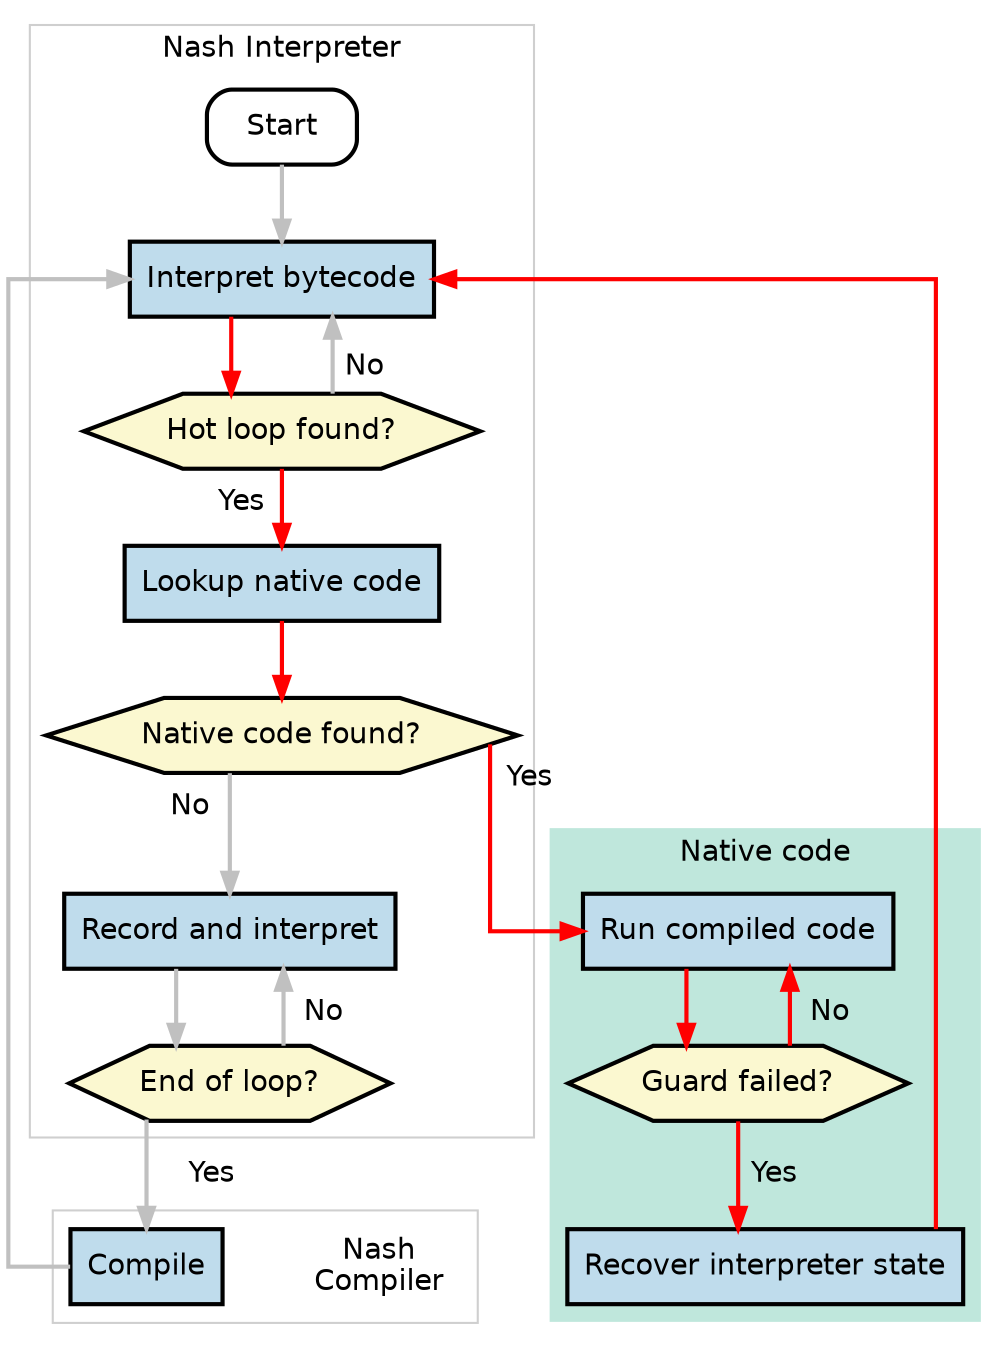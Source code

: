 digraph Flow {
        // rankdir=LR;
        splines=ortho;
        // nodesep=0.25;
        // nodesep=1;
        fontname="Helvetica"
        bgcolor="#ffffff"

        node [fontname="Helvetica"]

        subgraph cluster_interpreter {
                label="Nash Interpreter";
                style="solid";
                color="#cfcfcf";

                node [width=1,shape=box,style="filled,bold,rounded",fontname="Helvetica"] {
                        start [label="Start",fillcolor="#ffffff"];
                        // end [label="End"];
                }

                node [shape=box,style="filled,bold",fillcolor="#bfdcec"] {
                        interpret [label="Interpret bytecode"];
                        lookup [label="Lookup native code"];
                        rec [label="Record and interpret"];
                }
                node [shape=hexagon,style="filled,bold",fillcolor="#fbf8d0"] {
                        is_hotloop [label="Hot loop found?"];
                        has_native [label="Native code found?"];
                        done_rec [label="End of loop?"];
                }
        }

        subgraph cluster_compiler {
                style="solid";
                color="#cfcfcf";
                node [shape=box,style="filled,bold",fillcolor="#bfdcec"] {
                        compile [label="Compile"];
                }
                // label="Nash Compiler";
                node [shape=plaintext,style=""] {
                        l [label="Nash\nCompiler"];
                }
                { rank=same;
                        compile l};
                compile -> l [style="invis"];
        }

        subgraph cluster_native {
                label="Native code";
                style="filled";
                color="#bfe7dc";
                node [shape=box,style="filled,bold",fillcolor="#bfdcec"] {
                        native [label="Run compiled code"];
                        recover [label="Recover interpreter state"];
                }
                node [shape=hexagon,style="filled,bold",fillcolor="#fbf8d0"] {
                        guard [label="Guard failed?"];
                }
        }

        edge [color="red",fontname="Helvetica",style="bold"] {
                interpret -> is_hotloop;
                is_hotloop -> lookup [taillabel="Yes",labelangle=-50,labeldistance=2.5];
                lookup -> has_native;
                has_native -> native [taillabel="Yes",labelangle=50,labeldistance=2.5];
                native -> guard;
                guard -> recover [label="Yes"];
                guard -> native [taillabel="No",labelangle=-50,labeldistance=2.5];
                recover -> interpret;
        }
        edge [color="grey",fontname="Helvetica",style="bold"] {
                start -> interpret;

                is_hotloop -> interpret [taillabel="No",labelangle=-50,labeldistance=2];
                has_native -> rec [taillabel="No",labelangle=-50,labeldistance=2.5];
                rec -> done_rec;

                done_rec -> compile [label="Yes"];
                done_rec -> rec [taillabel="No",labelangle=-50,labeldistance=2.5];
                compile -> interpret;
        }

}